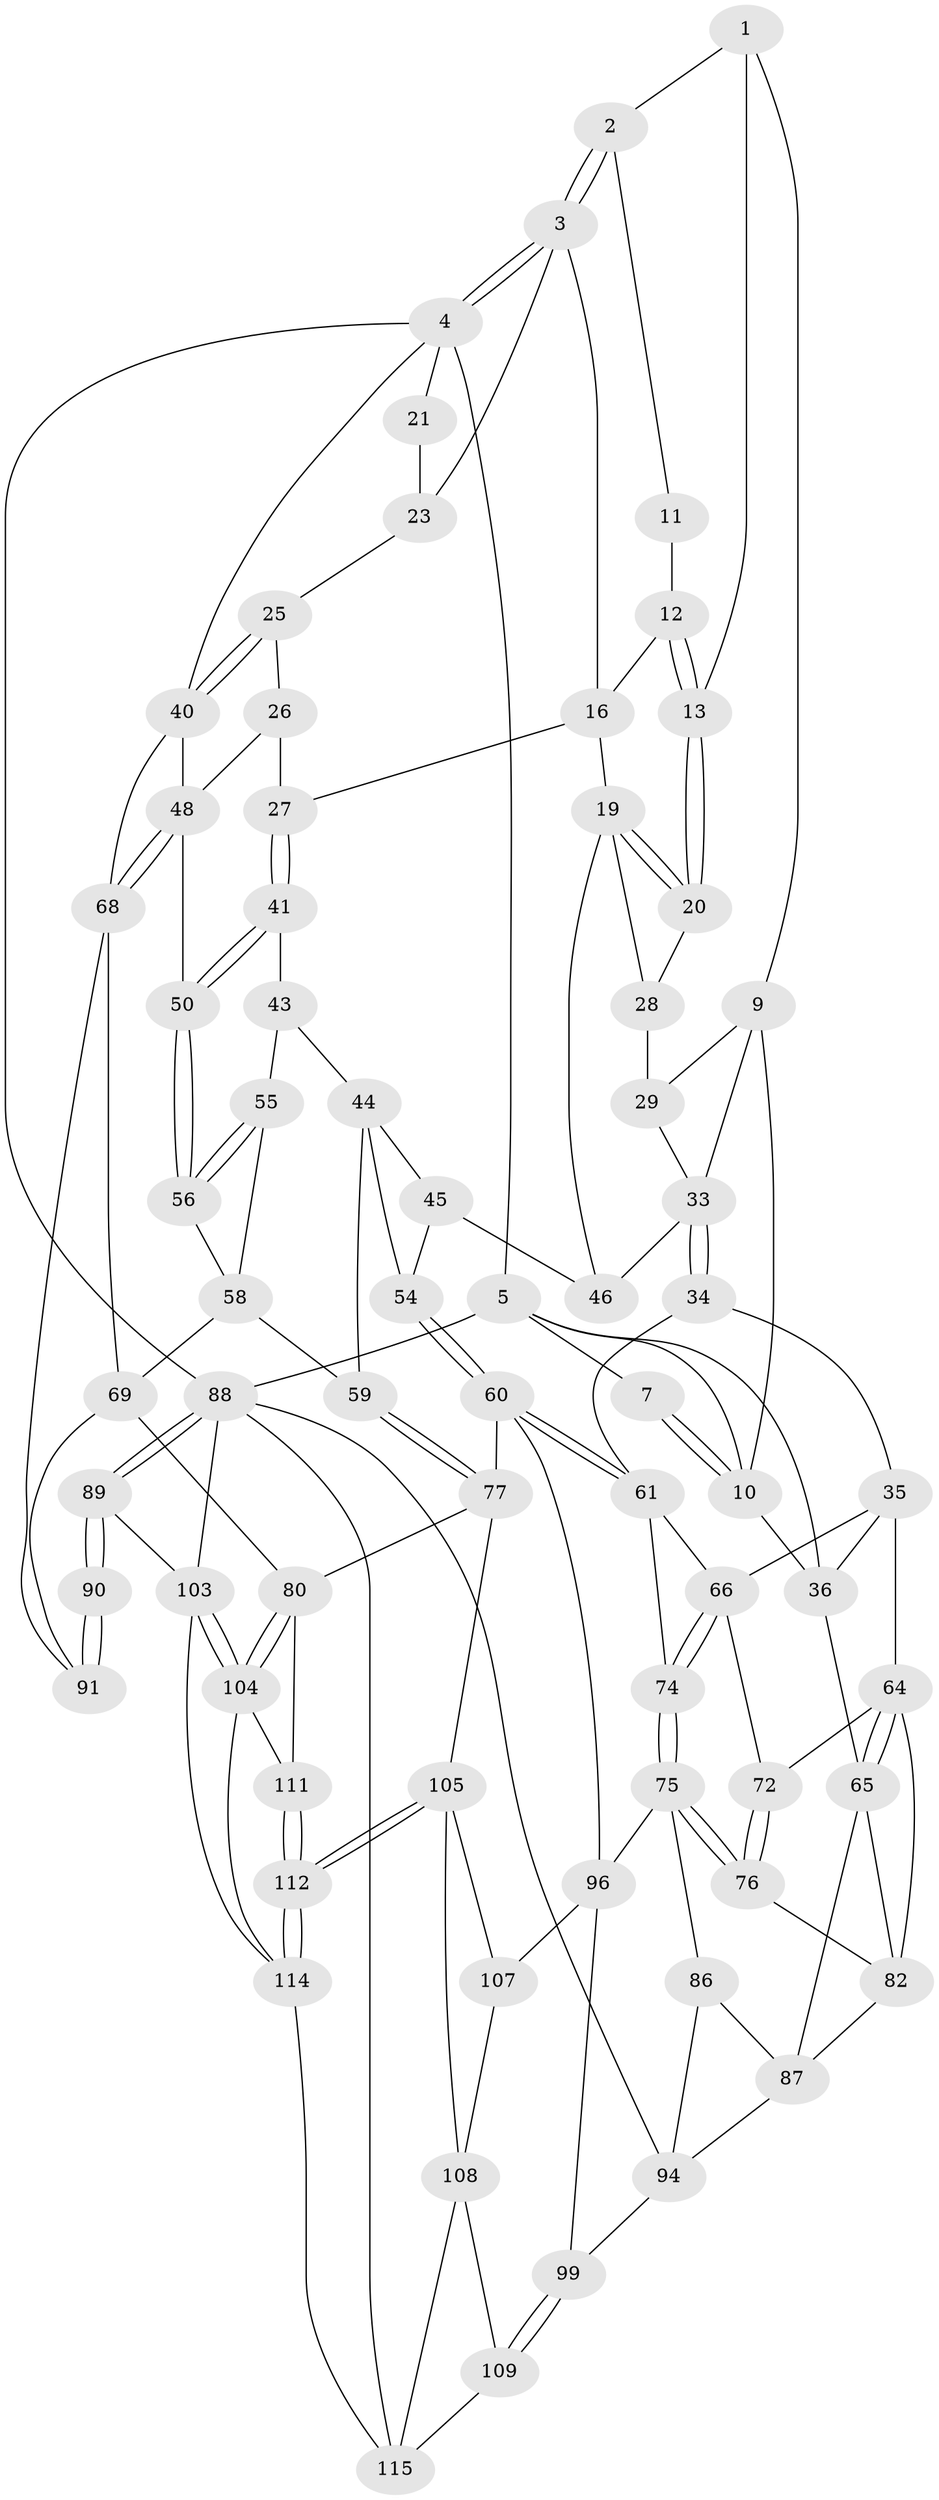 // original degree distribution, {3: 0.0423728813559322, 4: 0.2288135593220339, 6: 0.2627118644067797, 5: 0.4661016949152542}
// Generated by graph-tools (version 1.1) at 2025/11/02/27/25 16:11:59]
// undirected, 71 vertices, 154 edges
graph export_dot {
graph [start="1"]
  node [color=gray90,style=filled];
  1 [pos="+0.38528274979823707+0",super="+8"];
  2 [pos="+0.6400554928877881+0"];
  3 [pos="+0.9824672879176907+0",super="+15"];
  4 [pos="+1+0",super="+22"];
  5 [pos="+0+0",super="+6"];
  7 [pos="+0.32010065940835597+0"];
  9 [pos="+0.2003675713743894+0.18342845895154733",super="+30"];
  10 [pos="+0.18991682638862395+0.1832456088526575",super="+14"];
  11 [pos="+0.6377378299706532+0"];
  12 [pos="+0.5296821231146074+0.11465299258280506",super="+17"];
  13 [pos="+0.45235880914081367+0.1729862601983325"];
  16 [pos="+0.7058347971351802+0.17110872034733987",super="+18"];
  19 [pos="+0.5943601845095813+0.27622402708508004",super="+31"];
  20 [pos="+0.45910181889302737+0.18972553556988137"];
  21 [pos="+0.9621768157222483+0.09015581511670287"];
  23 [pos="+0.7844348911883512+0.16716955449024043",super="+24"];
  25 [pos="+0.8927934172972977+0.3037770887897682"];
  26 [pos="+0.8917239367265867+0.30516987093181347"];
  27 [pos="+0.6916832868006949+0.31236954965626446"];
  28 [pos="+0.41969926374717753+0.25833674945899326",super="+32"];
  29 [pos="+0.4042815319787637+0.2793628302013533",super="+37"];
  33 [pos="+0.26264275894378647+0.41257233877199445",super="+38"];
  34 [pos="+0.23605247003859597+0.41301485299417057"];
  35 [pos="+0.19558050319644274+0.39856960852498774",super="+63"];
  36 [pos="+0.08319604240070595+0.28682250562711853",super="+39"];
  40 [pos="+1+0.31773193826458673",super="+47"];
  41 [pos="+0.721466498763462+0.43221590558418027",super="+42"];
  43 [pos="+0.5923230203809813+0.46621553920467096"];
  44 [pos="+0.5269484552111086+0.4302364618329842",super="+53"];
  45 [pos="+0.5264532005029117+0.42971161051349543",super="+52"];
  46 [pos="+0.5229788756358622+0.4102246282026982",super="+51"];
  48 [pos="+0.9057690989888224+0.46911654412151343",super="+49"];
  50 [pos="+0.7632469738293782+0.4747012091823537"];
  54 [pos="+0.4017603019292285+0.5416311103979292"];
  55 [pos="+0.6429644732867507+0.5187919244793961",super="+57"];
  56 [pos="+0.7357963154579024+0.5956637487248092"];
  58 [pos="+0.5927648822876749+0.5524161564251411",super="+71"];
  59 [pos="+0.5410806125827999+0.5666799881778584"];
  60 [pos="+0.37550557782147537+0.6714264208797114",super="+79"];
  61 [pos="+0.29761825624105653+0.6471153051493955",super="+62"];
  64 [pos="+0.06431929515767092+0.5425749717668239",super="+73"];
  65 [pos="+0+0.44325099424922887",super="+83"];
  66 [pos="+0.16674328416804726+0.5482338916814771",super="+67"];
  68 [pos="+0.8865718418842543+0.672252625031926",super="+92"];
  69 [pos="+0.8469142567923568+0.6934286655283358",super="+70"];
  72 [pos="+0.10914288304040358+0.6127862173994563"];
  74 [pos="+0.2097400662032602+0.6617917388261074"];
  75 [pos="+0.15991399216489577+0.6892129749358513",super="+85"];
  76 [pos="+0.1289208852140533+0.6668685556352653"];
  77 [pos="+0.4669484244075766+0.758762542487195",super="+78"];
  80 [pos="+0.6674206427444362+0.7389039874300775",super="+81"];
  82 [pos="+0+0.6138289678884367",super="+84"];
  86 [pos="+0.08986847842928673+0.7602952509779094"];
  87 [pos="+0.06535296066068351+0.7482488857910831",super="+93"];
  88 [pos="+1+1",super="+95"];
  89 [pos="+1+1",super="+102"];
  90 [pos="+1+1",super="+101"];
  91 [pos="+1+0.7980206996553256",super="+100"];
  94 [pos="+0+0.8256002945527011",super="+97"];
  96 [pos="+0.19535974227954522+0.795472805019007",super="+98"];
  99 [pos="+0.08580370351323119+0.8770086148238418"];
  103 [pos="+0.834776049477663+0.9560424601485843",super="+117"];
  104 [pos="+0.7172863069568586+0.875021474554192",super="+110"];
  105 [pos="+0.4390930333974225+0.7620908664007835",super="+106"];
  107 [pos="+0.23488547996570414+0.8829941026902236"];
  108 [pos="+0.23100810679614187+0.8918693134389037",super="+113"];
  109 [pos="+0.09084842664255391+0.8861934174664857"];
  111 [pos="+0.5659026901300094+0.9478865347219444"];
  112 [pos="+0.5027095156598415+1"];
  114 [pos="+0.4855300512247276+1",super="+118"];
  115 [pos="+0.27082170383617393+1",super="+116"];
  1 -- 2;
  1 -- 13;
  1 -- 9;
  2 -- 3;
  2 -- 3;
  2 -- 11;
  3 -- 4;
  3 -- 4;
  3 -- 16;
  3 -- 23;
  4 -- 5;
  4 -- 88;
  4 -- 40;
  4 -- 21;
  5 -- 36;
  5 -- 10;
  5 -- 7;
  5 -- 88;
  7 -- 10;
  7 -- 10;
  9 -- 10;
  9 -- 29;
  9 -- 33;
  10 -- 36;
  11 -- 12 [weight=2];
  12 -- 13;
  12 -- 13;
  12 -- 16;
  13 -- 20;
  13 -- 20;
  16 -- 19;
  16 -- 27;
  19 -- 20;
  19 -- 20;
  19 -- 46;
  19 -- 28;
  20 -- 28;
  21 -- 23;
  23 -- 25;
  25 -- 26;
  25 -- 40;
  25 -- 40;
  26 -- 27;
  26 -- 48;
  27 -- 41;
  27 -- 41;
  28 -- 29 [weight=2];
  29 -- 33;
  33 -- 34;
  33 -- 34;
  33 -- 46;
  34 -- 35;
  34 -- 61;
  35 -- 36;
  35 -- 64;
  35 -- 66;
  36 -- 65;
  40 -- 48;
  40 -- 68;
  41 -- 50;
  41 -- 50;
  41 -- 43;
  43 -- 44;
  43 -- 55;
  44 -- 45;
  44 -- 59;
  44 -- 54;
  45 -- 46 [weight=2];
  45 -- 54;
  48 -- 68;
  48 -- 68;
  48 -- 50;
  50 -- 56;
  50 -- 56;
  54 -- 60;
  54 -- 60;
  55 -- 56;
  55 -- 56;
  55 -- 58;
  56 -- 58;
  58 -- 59;
  58 -- 69;
  59 -- 77;
  59 -- 77;
  60 -- 61;
  60 -- 61;
  60 -- 96;
  60 -- 77;
  61 -- 74;
  61 -- 66;
  64 -- 65;
  64 -- 65;
  64 -- 82;
  64 -- 72;
  65 -- 82;
  65 -- 87;
  66 -- 74;
  66 -- 74;
  66 -- 72;
  68 -- 69;
  68 -- 91;
  69 -- 80;
  69 -- 91;
  72 -- 76;
  72 -- 76;
  74 -- 75;
  74 -- 75;
  75 -- 76;
  75 -- 76;
  75 -- 96;
  75 -- 86;
  76 -- 82;
  77 -- 105;
  77 -- 80;
  80 -- 104;
  80 -- 104;
  80 -- 111;
  82 -- 87;
  86 -- 87;
  86 -- 94;
  87 -- 94;
  88 -- 89;
  88 -- 89;
  88 -- 115;
  88 -- 94;
  88 -- 103;
  89 -- 90 [weight=2];
  89 -- 90;
  89 -- 103;
  90 -- 91 [weight=2];
  90 -- 91;
  94 -- 99;
  96 -- 99;
  96 -- 107;
  99 -- 109;
  99 -- 109;
  103 -- 104;
  103 -- 104;
  103 -- 114;
  104 -- 111;
  104 -- 114;
  105 -- 112;
  105 -- 112;
  105 -- 107;
  105 -- 108;
  107 -- 108;
  108 -- 109;
  108 -- 115;
  109 -- 115;
  111 -- 112;
  111 -- 112;
  112 -- 114;
  112 -- 114;
  114 -- 115;
}
